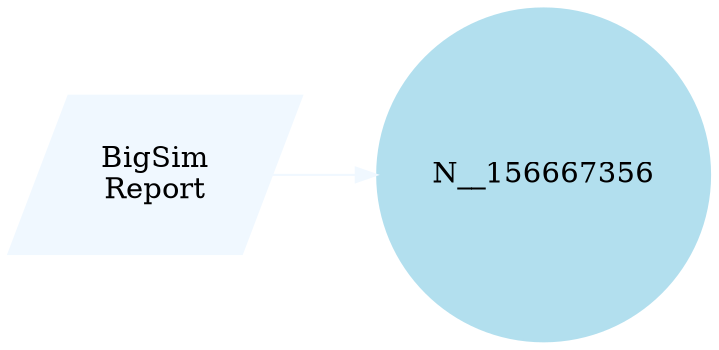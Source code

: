digraph reaction_graph {
   rankdir=LR;
   Node [shape = circle];
   BigSim_Report [shape = parallelogram color = aliceblue style=filled label="BigSim
Report"];
BigSim_Report -> N__156667356[color = aliceblue label = ""];
 N__156667356
 [shape=circle, color=lightblue2, style=filled];
N__156667356[ label="N__156667356"];
}
